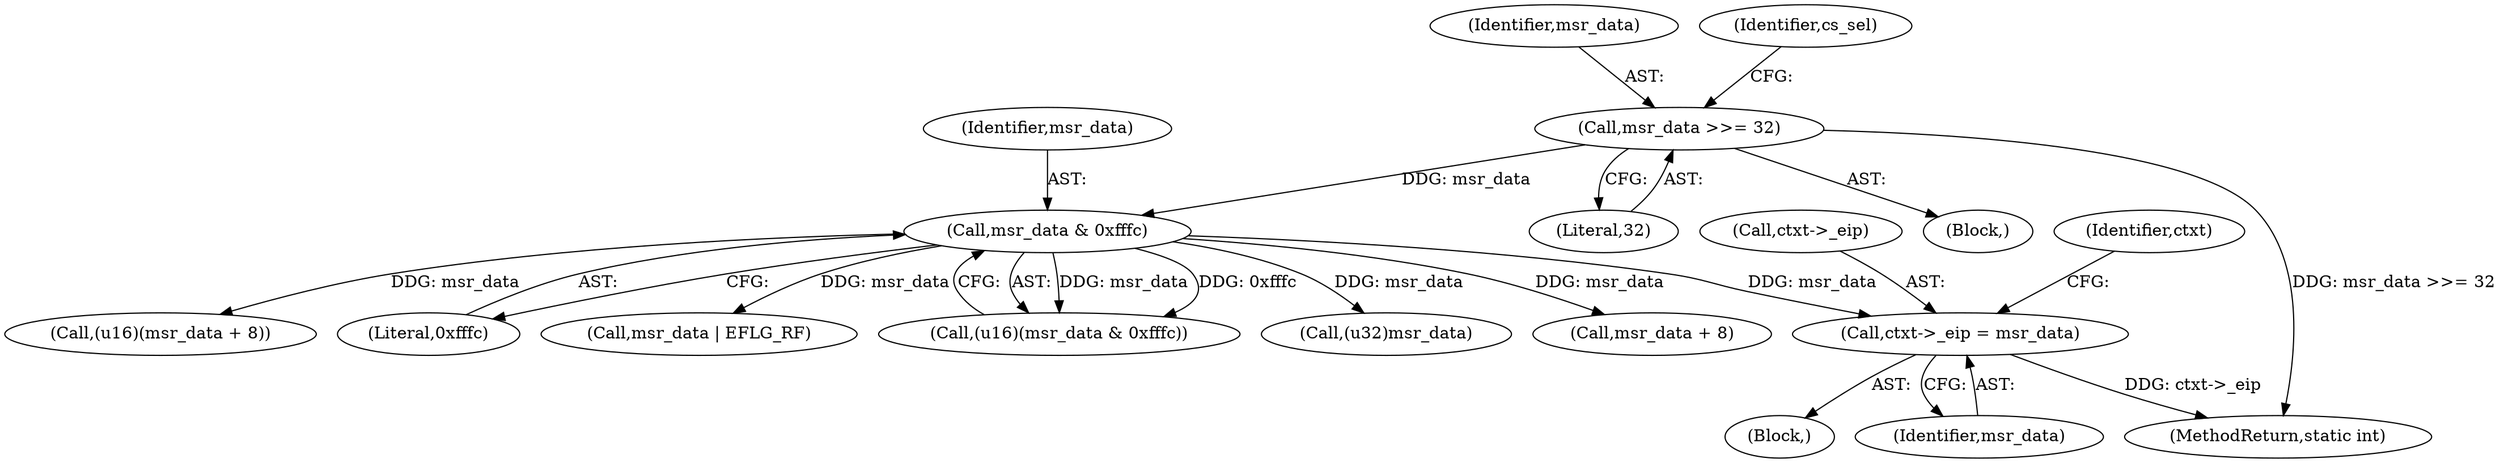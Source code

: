digraph "0_linux_c2226fc9e87ba3da060e47333657cd6616652b84@pointer" {
"1000249" [label="(Call,ctxt->_eip = msr_data)"];
"1000173" [label="(Call,msr_data & 0xfffc)"];
"1000166" [label="(Call,msr_data >>= 32)"];
"1000180" [label="(Call,msr_data + 8)"];
"1000255" [label="(Identifier,ctxt)"];
"1000174" [label="(Identifier,msr_data)"];
"1000171" [label="(Call,(u16)(msr_data & 0xfffc))"];
"1000168" [label="(Literal,32)"];
"1000178" [label="(Call,(u16)(msr_data + 8))"];
"1000250" [label="(Call,ctxt->_eip)"];
"1000166" [label="(Call,msr_data >>= 32)"];
"1000104" [label="(Block,)"];
"1000249" [label="(Call,ctxt->_eip = msr_data)"];
"1000293" [label="(MethodReturn,static int)"];
"1000175" [label="(Literal,0xfffc)"];
"1000167" [label="(Identifier,msr_data)"];
"1000170" [label="(Identifier,cs_sel)"];
"1000173" [label="(Call,msr_data & 0xfffc)"];
"1000264" [label="(Call,msr_data | EFLG_RF)"];
"1000225" [label="(Block,)"];
"1000253" [label="(Identifier,msr_data)"];
"1000278" [label="(Call,(u32)msr_data)"];
"1000249" -> "1000225"  [label="AST: "];
"1000249" -> "1000253"  [label="CFG: "];
"1000250" -> "1000249"  [label="AST: "];
"1000253" -> "1000249"  [label="AST: "];
"1000255" -> "1000249"  [label="CFG: "];
"1000249" -> "1000293"  [label="DDG: ctxt->_eip"];
"1000173" -> "1000249"  [label="DDG: msr_data"];
"1000173" -> "1000171"  [label="AST: "];
"1000173" -> "1000175"  [label="CFG: "];
"1000174" -> "1000173"  [label="AST: "];
"1000175" -> "1000173"  [label="AST: "];
"1000171" -> "1000173"  [label="CFG: "];
"1000173" -> "1000171"  [label="DDG: msr_data"];
"1000173" -> "1000171"  [label="DDG: 0xfffc"];
"1000166" -> "1000173"  [label="DDG: msr_data"];
"1000173" -> "1000178"  [label="DDG: msr_data"];
"1000173" -> "1000180"  [label="DDG: msr_data"];
"1000173" -> "1000264"  [label="DDG: msr_data"];
"1000173" -> "1000278"  [label="DDG: msr_data"];
"1000166" -> "1000104"  [label="AST: "];
"1000166" -> "1000168"  [label="CFG: "];
"1000167" -> "1000166"  [label="AST: "];
"1000168" -> "1000166"  [label="AST: "];
"1000170" -> "1000166"  [label="CFG: "];
"1000166" -> "1000293"  [label="DDG: msr_data >>= 32"];
}
